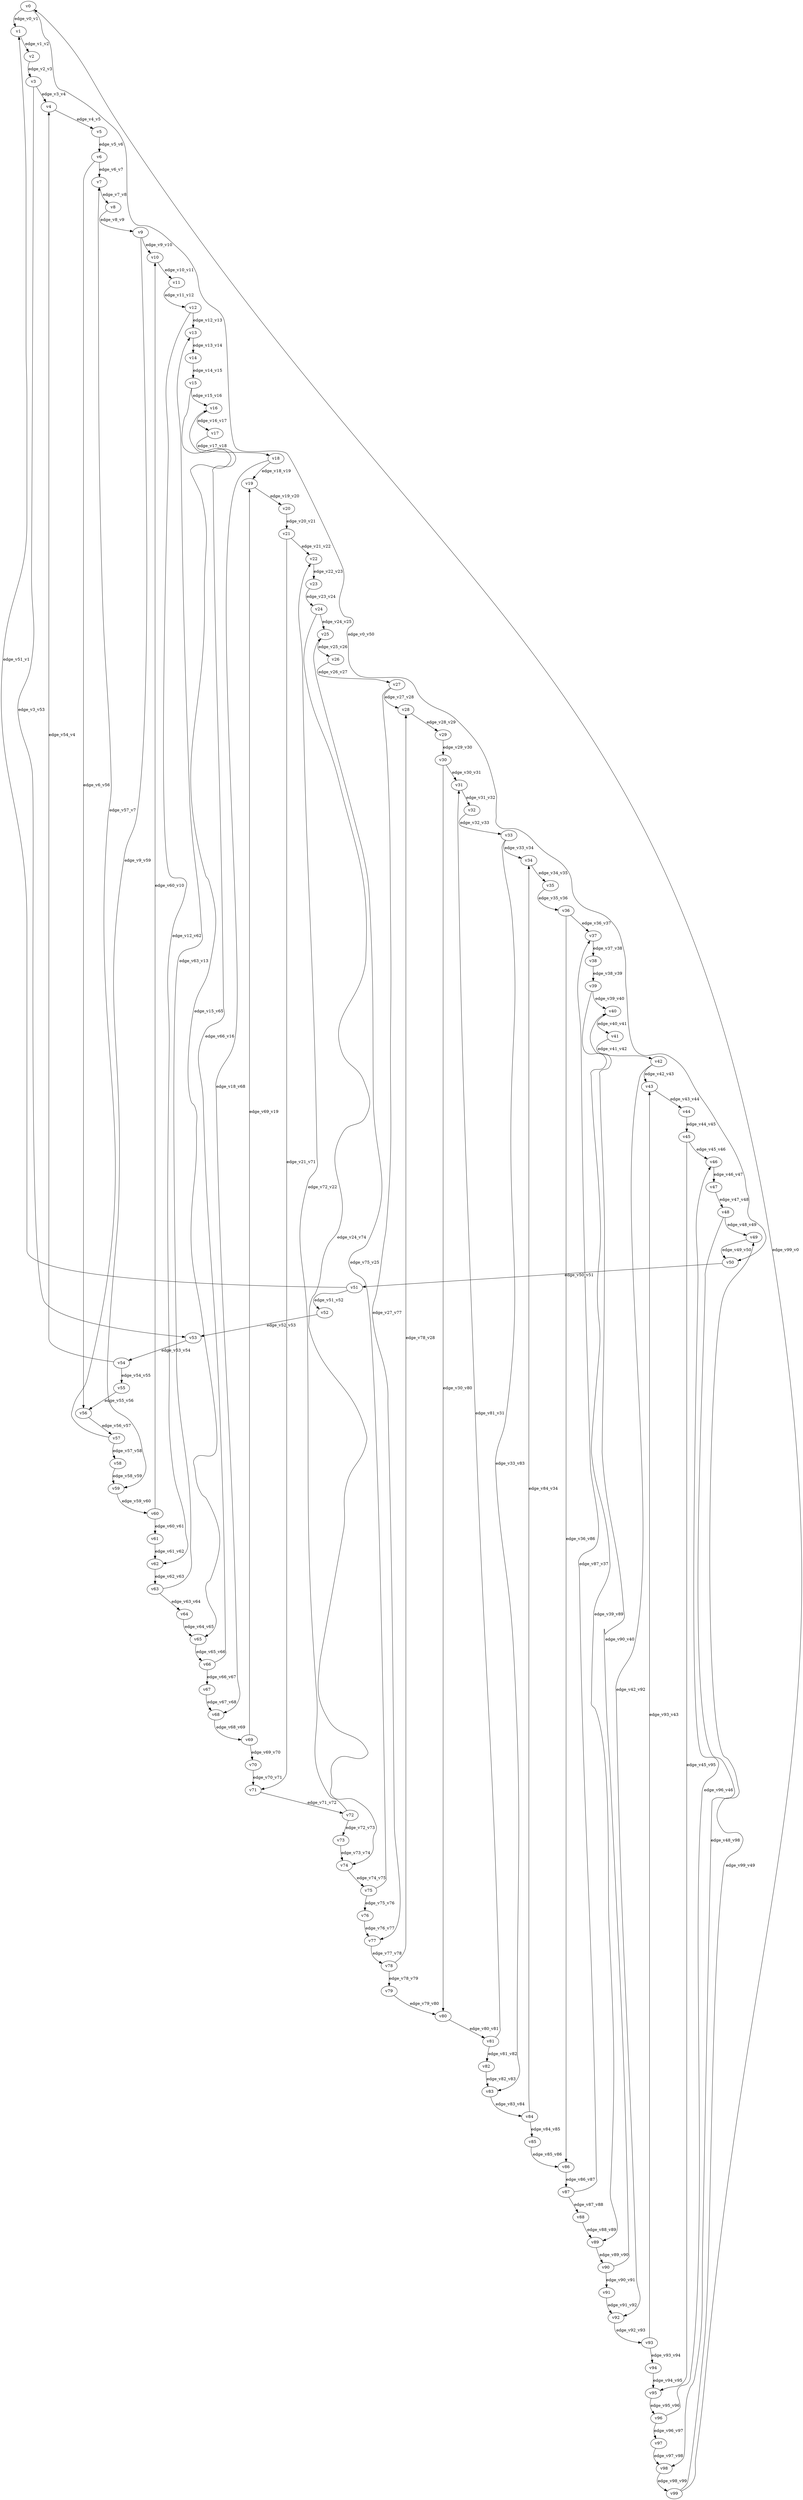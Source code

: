 digraph test140 {
    // Discounted game test case
    // Vertex properties: name [player=X]
    // Edge properties: [weight=Y, discount=Z]

    v0 [name="v0", player=0];
    v1 [name="v1", player=1];
    v2 [name="v2", player=0];
    v3 [name="v3", player=0];
    v4 [name="v4", player=1];
    v5 [name="v5", player=0];
    v6 [name="v6", player=0];
    v7 [name="v7", player=1];
    v8 [name="v8", player=0];
    v9 [name="v9", player=0];
    v10 [name="v10", player=1];
    v11 [name="v11", player=0];
    v12 [name="v12", player=0];
    v13 [name="v13", player=1];
    v14 [name="v14", player=0];
    v15 [name="v15", player=0];
    v16 [name="v16", player=1];
    v17 [name="v17", player=0];
    v18 [name="v18", player=0];
    v19 [name="v19", player=1];
    v20 [name="v20", player=0];
    v21 [name="v21", player=0];
    v22 [name="v22", player=1];
    v23 [name="v23", player=0];
    v24 [name="v24", player=0];
    v25 [name="v25", player=1];
    v26 [name="v26", player=0];
    v27 [name="v27", player=0];
    v28 [name="v28", player=1];
    v29 [name="v29", player=0];
    v30 [name="v30", player=0];
    v31 [name="v31", player=1];
    v32 [name="v32", player=0];
    v33 [name="v33", player=0];
    v34 [name="v34", player=1];
    v35 [name="v35", player=0];
    v36 [name="v36", player=0];
    v37 [name="v37", player=1];
    v38 [name="v38", player=0];
    v39 [name="v39", player=0];
    v40 [name="v40", player=1];
    v41 [name="v41", player=0];
    v42 [name="v42", player=0];
    v43 [name="v43", player=1];
    v44 [name="v44", player=0];
    v45 [name="v45", player=0];
    v46 [name="v46", player=1];
    v47 [name="v47", player=0];
    v48 [name="v48", player=0];
    v49 [name="v49", player=1];
    v50 [name="v50", player=0];
    v51 [name="v51", player=0];
    v52 [name="v52", player=1];
    v53 [name="v53", player=0];
    v54 [name="v54", player=0];
    v55 [name="v55", player=1];
    v56 [name="v56", player=0];
    v57 [name="v57", player=0];
    v58 [name="v58", player=1];
    v59 [name="v59", player=0];
    v60 [name="v60", player=0];
    v61 [name="v61", player=1];
    v62 [name="v62", player=0];
    v63 [name="v63", player=0];
    v64 [name="v64", player=1];
    v65 [name="v65", player=0];
    v66 [name="v66", player=0];
    v67 [name="v67", player=1];
    v68 [name="v68", player=0];
    v69 [name="v69", player=0];
    v70 [name="v70", player=1];
    v71 [name="v71", player=0];
    v72 [name="v72", player=0];
    v73 [name="v73", player=1];
    v74 [name="v74", player=0];
    v75 [name="v75", player=0];
    v76 [name="v76", player=1];
    v77 [name="v77", player=0];
    v78 [name="v78", player=0];
    v79 [name="v79", player=1];
    v80 [name="v80", player=0];
    v81 [name="v81", player=0];
    v82 [name="v82", player=1];
    v83 [name="v83", player=0];
    v84 [name="v84", player=0];
    v85 [name="v85", player=1];
    v86 [name="v86", player=0];
    v87 [name="v87", player=0];
    v88 [name="v88", player=1];
    v89 [name="v89", player=0];
    v90 [name="v90", player=0];
    v91 [name="v91", player=1];
    v92 [name="v92", player=0];
    v93 [name="v93", player=0];
    v94 [name="v94", player=1];
    v95 [name="v95", player=0];
    v96 [name="v96", player=0];
    v97 [name="v97", player=1];
    v98 [name="v98", player=0];
    v99 [name="v99", player=0];

    v0 -> v1 [label="edge_v0_v1", weight=-7.00, discount=0.401];
    v0 -> v50 [label="edge_v0_v50", weight=-4.17, discount=0.401];
    v1 -> v2 [label="edge_v1_v2", weight=-4.50, discount=0.401];
    v2 -> v3 [label="edge_v2_v3", weight=-2.00, discount=0.401];
    v3 -> v4 [label="edge_v3_v4", weight=0.50, discount=0.401];
    v3 -> v53 [label="edge_v3_v53", weight=0.20, discount=0.401];
    v4 -> v5 [label="edge_v4_v5", weight=3.00, discount=0.401];
    v5 -> v6 [label="edge_v5_v6", weight=5.50, discount=0.401];
    v6 -> v7 [label="edge_v6_v7", weight=8.00, discount=0.401];
    v6 -> v56 [label="edge_v6_v56", weight=4.06, discount=0.401];
    v7 -> v8 [label="edge_v7_v8", weight=-9.50, discount=0.401];
    v8 -> v9 [label="edge_v8_v9", weight=-7.00, discount=0.401];
    v9 -> v10 [label="edge_v9_v10", weight=-4.50, discount=0.401];
    v9 -> v59 [label="edge_v9_v59", weight=-7.98, discount=0.401];
    v10 -> v11 [label="edge_v10_v11", weight=-2.00, discount=0.401];
    v11 -> v12 [label="edge_v11_v12", weight=0.50, discount=0.401];
    v12 -> v13 [label="edge_v12_v13", weight=3.00, discount=0.401];
    v12 -> v62 [label="edge_v12_v62", weight=0.91, discount=0.401];
    v13 -> v14 [label="edge_v13_v14", weight=5.50, discount=0.401];
    v14 -> v15 [label="edge_v14_v15", weight=8.00, discount=0.401];
    v15 -> v16 [label="edge_v15_v16", weight=-9.50, discount=0.401];
    v15 -> v65 [label="edge_v15_v65", weight=-11.97, discount=0.401];
    v16 -> v17 [label="edge_v16_v17", weight=-7.00, discount=0.401];
    v17 -> v18 [label="edge_v17_v18", weight=-4.50, discount=0.401];
    v18 -> v19 [label="edge_v18_v19", weight=-2.00, discount=0.401];
    v18 -> v68 [label="edge_v18_v68", weight=-3.59, discount=0.401];
    v19 -> v20 [label="edge_v19_v20", weight=0.50, discount=0.401];
    v20 -> v21 [label="edge_v20_v21", weight=3.00, discount=0.401];
    v21 -> v22 [label="edge_v21_v22", weight=5.50, discount=0.401];
    v21 -> v71 [label="edge_v21_v71", weight=7.26, discount=0.401];
    v22 -> v23 [label="edge_v22_v23", weight=8.00, discount=0.401];
    v23 -> v24 [label="edge_v23_v24", weight=-9.50, discount=0.401];
    v24 -> v25 [label="edge_v24_v25", weight=-7.00, discount=0.401];
    v24 -> v74 [label="edge_v24_v74", weight=-8.13, discount=0.401];
    v25 -> v26 [label="edge_v25_v26", weight=-4.50, discount=0.401];
    v26 -> v27 [label="edge_v26_v27", weight=-2.00, discount=0.401];
    v27 -> v28 [label="edge_v27_v28", weight=0.50, discount=0.401];
    v27 -> v77 [label="edge_v27_v77", weight=0.47, discount=0.401];
    v28 -> v29 [label="edge_v28_v29", weight=3.00, discount=0.401];
    v29 -> v30 [label="edge_v29_v30", weight=5.50, discount=0.401];
    v30 -> v31 [label="edge_v30_v31", weight=8.00, discount=0.401];
    v30 -> v80 [label="edge_v30_v80", weight=7.82, discount=0.401];
    v31 -> v32 [label="edge_v31_v32", weight=-9.50, discount=0.401];
    v32 -> v33 [label="edge_v32_v33", weight=-7.00, discount=0.401];
    v33 -> v34 [label="edge_v33_v34", weight=-4.50, discount=0.401];
    v33 -> v83 [label="edge_v33_v83", weight=-6.29, discount=0.401];
    v34 -> v35 [label="edge_v34_v35", weight=-2.00, discount=0.401];
    v35 -> v36 [label="edge_v35_v36", weight=0.50, discount=0.401];
    v36 -> v37 [label="edge_v36_v37", weight=3.00, discount=0.401];
    v36 -> v86 [label="edge_v36_v86", weight=6.70, discount=0.401];
    v37 -> v38 [label="edge_v37_v38", weight=5.50, discount=0.401];
    v38 -> v39 [label="edge_v38_v39", weight=8.00, discount=0.401];
    v39 -> v40 [label="edge_v39_v40", weight=-9.50, discount=0.401];
    v39 -> v89 [label="edge_v39_v89", weight=-8.36, discount=0.401];
    v40 -> v41 [label="edge_v40_v41", weight=-7.00, discount=0.401];
    v41 -> v42 [label="edge_v41_v42", weight=-4.50, discount=0.401];
    v42 -> v43 [label="edge_v42_v43", weight=-2.00, discount=0.401];
    v42 -> v92 [label="edge_v42_v92", weight=-5.79, discount=0.401];
    v43 -> v44 [label="edge_v43_v44", weight=0.50, discount=0.401];
    v44 -> v45 [label="edge_v44_v45", weight=3.00, discount=0.401];
    v45 -> v46 [label="edge_v45_v46", weight=5.50, discount=0.401];
    v45 -> v95 [label="edge_v45_v95", weight=7.00, discount=0.401];
    v46 -> v47 [label="edge_v46_v47", weight=8.00, discount=0.401];
    v47 -> v48 [label="edge_v47_v48", weight=-9.50, discount=0.401];
    v48 -> v49 [label="edge_v48_v49", weight=-7.00, discount=0.401];
    v48 -> v98 [label="edge_v48_v98", weight=-6.38, discount=0.401];
    v49 -> v50 [label="edge_v49_v50", weight=-4.50, discount=0.401];
    v50 -> v51 [label="edge_v50_v51", weight=-2.00, discount=0.401];
    v51 -> v52 [label="edge_v51_v52", weight=0.50, discount=0.401];
    v51 -> v1 [label="edge_v51_v1", weight=-0.80, discount=0.401];
    v52 -> v53 [label="edge_v52_v53", weight=3.00, discount=0.401];
    v53 -> v54 [label="edge_v53_v54", weight=5.50, discount=0.401];
    v54 -> v55 [label="edge_v54_v55", weight=8.00, discount=0.401];
    v54 -> v4 [label="edge_v54_v4", weight=6.81, discount=0.401];
    v55 -> v56 [label="edge_v55_v56", weight=-9.50, discount=0.401];
    v56 -> v57 [label="edge_v56_v57", weight=-7.00, discount=0.401];
    v57 -> v58 [label="edge_v57_v58", weight=-4.50, discount=0.401];
    v57 -> v7 [label="edge_v57_v7", weight=-8.25, discount=0.401];
    v58 -> v59 [label="edge_v58_v59", weight=-2.00, discount=0.401];
    v59 -> v60 [label="edge_v59_v60", weight=0.50, discount=0.401];
    v60 -> v61 [label="edge_v60_v61", weight=3.00, discount=0.401];
    v60 -> v10 [label="edge_v60_v10", weight=4.51, discount=0.401];
    v61 -> v62 [label="edge_v61_v62", weight=5.50, discount=0.401];
    v62 -> v63 [label="edge_v62_v63", weight=8.00, discount=0.401];
    v63 -> v64 [label="edge_v63_v64", weight=-9.50, discount=0.401];
    v63 -> v13 [label="edge_v63_v13", weight=-6.18, discount=0.401];
    v64 -> v65 [label="edge_v64_v65", weight=-7.00, discount=0.401];
    v65 -> v66 [label="edge_v65_v66", weight=-4.50, discount=0.401];
    v66 -> v67 [label="edge_v66_v67", weight=-2.00, discount=0.401];
    v66 -> v16 [label="edge_v66_v16", weight=-2.55, discount=0.401];
    v67 -> v68 [label="edge_v67_v68", weight=0.50, discount=0.401];
    v68 -> v69 [label="edge_v68_v69", weight=3.00, discount=0.401];
    v69 -> v70 [label="edge_v69_v70", weight=5.50, discount=0.401];
    v69 -> v19 [label="edge_v69_v19", weight=8.51, discount=0.401];
    v70 -> v71 [label="edge_v70_v71", weight=8.00, discount=0.401];
    v71 -> v72 [label="edge_v71_v72", weight=-9.50, discount=0.401];
    v72 -> v73 [label="edge_v72_v73", weight=-7.00, discount=0.401];
    v72 -> v22 [label="edge_v72_v22", weight=-8.65, discount=0.401];
    v73 -> v74 [label="edge_v73_v74", weight=-4.50, discount=0.401];
    v74 -> v75 [label="edge_v74_v75", weight=-2.00, discount=0.401];
    v75 -> v76 [label="edge_v75_v76", weight=0.50, discount=0.401];
    v75 -> v25 [label="edge_v75_v25", weight=0.59, discount=0.401];
    v76 -> v77 [label="edge_v76_v77", weight=3.00, discount=0.401];
    v77 -> v78 [label="edge_v77_v78", weight=5.50, discount=0.401];
    v78 -> v79 [label="edge_v78_v79", weight=8.00, discount=0.401];
    v78 -> v28 [label="edge_v78_v28", weight=5.39, discount=0.401];
    v79 -> v80 [label="edge_v79_v80", weight=-9.50, discount=0.401];
    v80 -> v81 [label="edge_v80_v81", weight=-7.00, discount=0.401];
    v81 -> v82 [label="edge_v81_v82", weight=-4.50, discount=0.401];
    v81 -> v31 [label="edge_v81_v31", weight=-7.05, discount=0.401];
    v82 -> v83 [label="edge_v82_v83", weight=-2.00, discount=0.401];
    v83 -> v84 [label="edge_v83_v84", weight=0.50, discount=0.401];
    v84 -> v85 [label="edge_v84_v85", weight=3.00, discount=0.401];
    v84 -> v34 [label="edge_v84_v34", weight=3.25, discount=0.401];
    v85 -> v86 [label="edge_v85_v86", weight=5.50, discount=0.401];
    v86 -> v87 [label="edge_v86_v87", weight=8.00, discount=0.401];
    v87 -> v88 [label="edge_v87_v88", weight=-9.50, discount=0.401];
    v87 -> v37 [label="edge_v87_v37", weight=-7.14, discount=0.401];
    v88 -> v89 [label="edge_v88_v89", weight=-7.00, discount=0.401];
    v89 -> v90 [label="edge_v89_v90", weight=-4.50, discount=0.401];
    v90 -> v91 [label="edge_v90_v91", weight=-2.00, discount=0.401];
    v90 -> v40 [label="edge_v90_v40", weight=-0.07, discount=0.401];
    v91 -> v92 [label="edge_v91_v92", weight=0.50, discount=0.401];
    v92 -> v93 [label="edge_v92_v93", weight=3.00, discount=0.401];
    v93 -> v94 [label="edge_v93_v94", weight=5.50, discount=0.401];
    v93 -> v43 [label="edge_v93_v43", weight=9.35, discount=0.401];
    v94 -> v95 [label="edge_v94_v95", weight=8.00, discount=0.401];
    v95 -> v96 [label="edge_v95_v96", weight=-9.50, discount=0.401];
    v96 -> v97 [label="edge_v96_v97", weight=-7.00, discount=0.401];
    v96 -> v46 [label="edge_v96_v46", weight=-6.30, discount=0.401];
    v97 -> v98 [label="edge_v97_v98", weight=-4.50, discount=0.401];
    v98 -> v99 [label="edge_v98_v99", weight=-2.00, discount=0.401];
    v99 -> v0 [label="edge_v99_v0", weight=0.50, discount=0.401];
    v99 -> v49 [label="edge_v99_v49", weight=0.74, discount=0.401];
}
